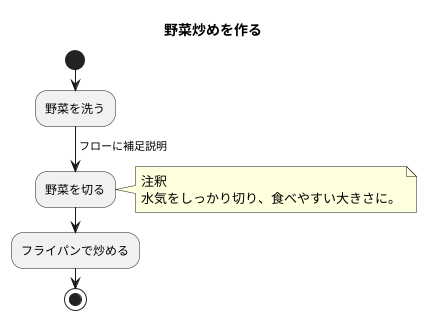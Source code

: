 @startuml アクティビティ図
title 野菜炒めを作る

start

:野菜を洗う;
-> フローに補足説明;
:野菜を切る;

note right
    注釈
    水気をしっかり切り、食べやすい大きさに。
end note

:フライパンで炒める;

stop

@enduml